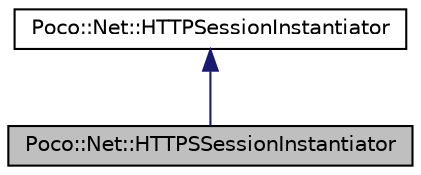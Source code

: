 digraph "Poco::Net::HTTPSSessionInstantiator"
{
 // LATEX_PDF_SIZE
  edge [fontname="Helvetica",fontsize="10",labelfontname="Helvetica",labelfontsize="10"];
  node [fontname="Helvetica",fontsize="10",shape=record];
  Node1 [label="Poco::Net::HTTPSSessionInstantiator",height=0.2,width=0.4,color="black", fillcolor="grey75", style="filled", fontcolor="black",tooltip="The HTTPSessionInstantiator for HTTPSClientSession."];
  Node2 -> Node1 [dir="back",color="midnightblue",fontsize="10",style="solid",fontname="Helvetica"];
  Node2 [label="Poco::Net::HTTPSessionInstantiator",height=0.2,width=0.4,color="black", fillcolor="white", style="filled",URL="$classPoco_1_1Net_1_1HTTPSessionInstantiator.html",tooltip=" "];
}
